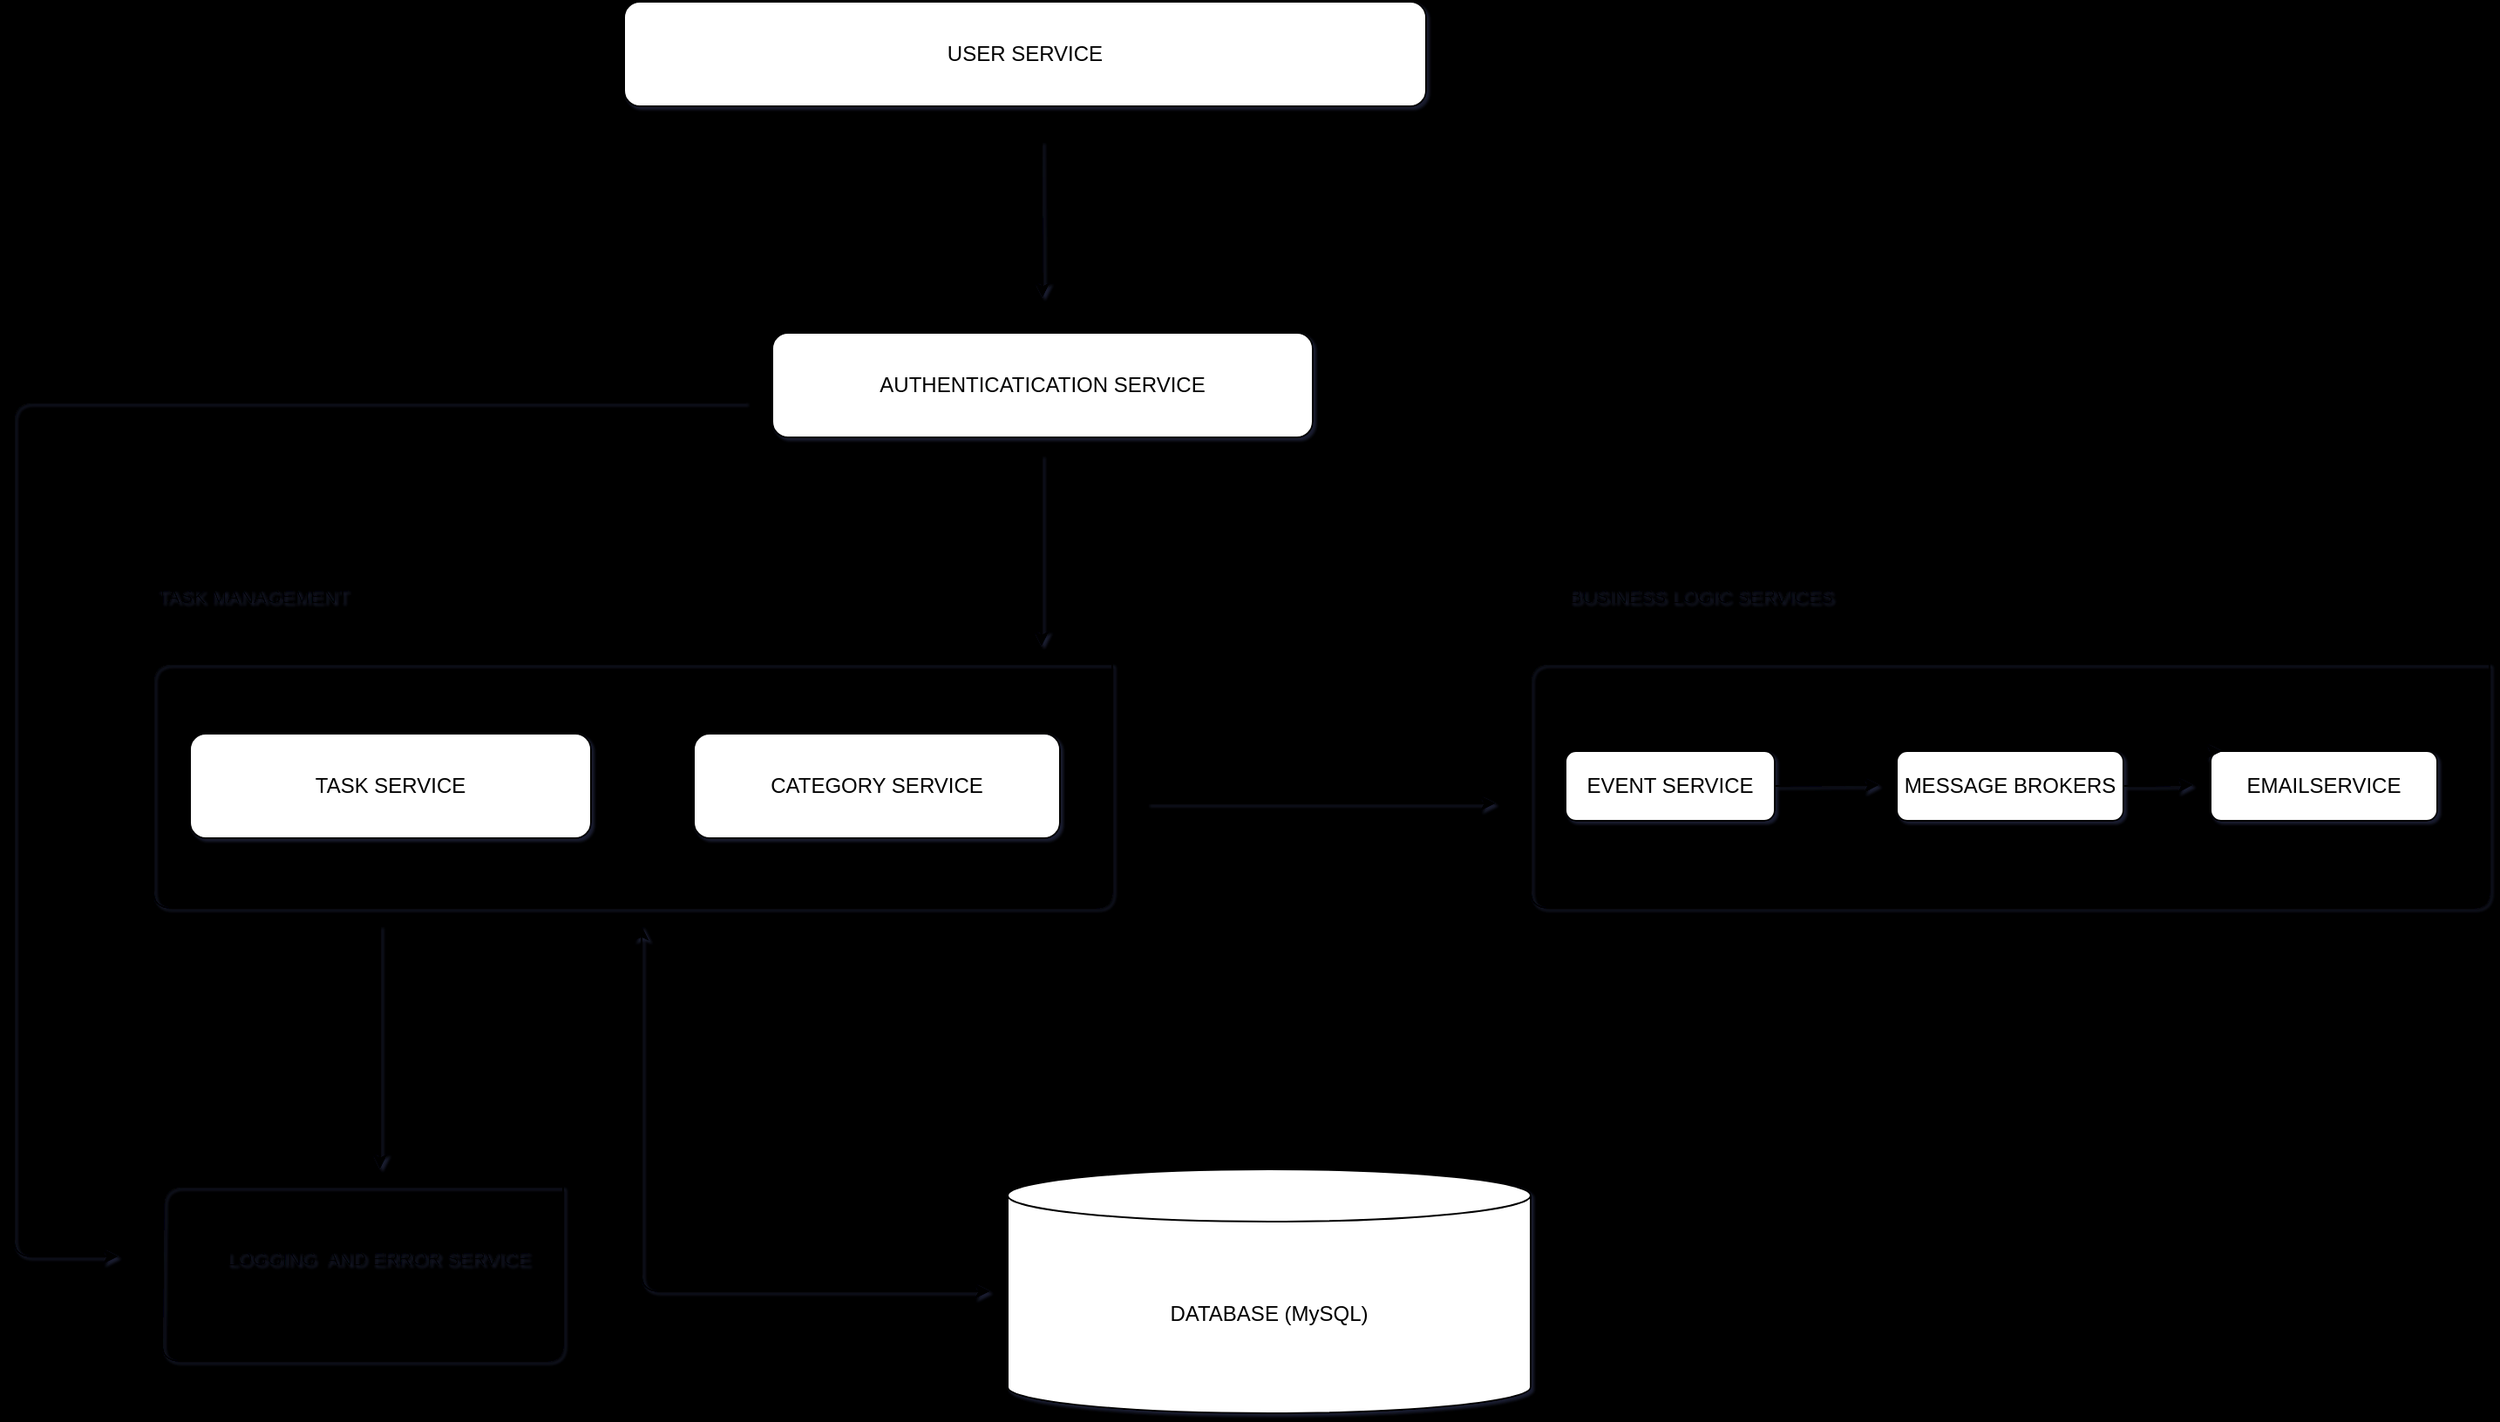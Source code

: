 <mxfile>
    <diagram id="frUeQ0AKedCLzxrBhpT2" name="Page-1">
        <mxGraphModel dx="745" dy="417" grid="1" gridSize="10" guides="1" tooltips="1" connect="1" arrows="1" fold="1" page="1" pageScale="1" pageWidth="850" pageHeight="1100" background="#000000" math="0" shadow="1">
            <root>
                <mxCell id="0"/>
                <mxCell id="1" parent="0"/>
                <mxCell id="9" value="USER SERVICE" style="rounded=1;whiteSpace=wrap;html=1;" vertex="1" parent="1">
                    <mxGeometry x="460" y="160" width="460" height="60" as="geometry"/>
                </mxCell>
                <mxCell id="10" value="TASK SERVICE" style="rounded=1;whiteSpace=wrap;html=1;" vertex="1" parent="1">
                    <mxGeometry x="211" y="580" width="230" height="60" as="geometry"/>
                </mxCell>
                <mxCell id="11" value="CATEGORY SERVICE" style="rounded=1;whiteSpace=wrap;html=1;" vertex="1" parent="1">
                    <mxGeometry x="500" y="580" width="210" height="60" as="geometry"/>
                </mxCell>
                <mxCell id="12" value="DATABASE (MySQL)" style="shape=cylinder3;whiteSpace=wrap;html=1;boundedLbl=1;backgroundOutline=1;size=15;" vertex="1" parent="1">
                    <mxGeometry x="680" y="830" width="300" height="140" as="geometry"/>
                </mxCell>
                <mxCell id="15" value="TASK MANAGEMENT" style="html=1;verticalAlign=bottom;labelBackgroundColor=none;endArrow=none;endFill=0;endSize=6;align=left;" edge="1" parent="1">
                    <mxGeometry x="-0.203" y="-30" relative="1" as="geometry">
                        <mxPoint x="740" y="540" as="sourcePoint"/>
                        <mxPoint x="740" y="540" as="targetPoint"/>
                        <Array as="points">
                            <mxPoint x="190" y="540"/>
                            <mxPoint x="190" y="680"/>
                            <mxPoint x="740" y="680"/>
                        </Array>
                        <mxPoint x="30" y="-30" as="offset"/>
                    </mxGeometry>
                </mxCell>
                <mxCell id="17" value="EVENT SERVICE" style="rounded=1;whiteSpace=wrap;html=1;" vertex="1" parent="1">
                    <mxGeometry x="1000" y="590" width="120" height="40" as="geometry"/>
                </mxCell>
                <mxCell id="18" value="EMAILSERVICE" style="rounded=1;whiteSpace=wrap;html=1;" vertex="1" parent="1">
                    <mxGeometry x="1370" y="590" width="130" height="40" as="geometry"/>
                </mxCell>
                <mxCell id="19" value="MESSAGE BROKERS" style="rounded=1;whiteSpace=wrap;html=1;" vertex="1" parent="1">
                    <mxGeometry x="1190" y="590" width="130" height="40" as="geometry"/>
                </mxCell>
                <mxCell id="20" value="BUSINESS LOGIC SERVICES" style="html=1;verticalAlign=bottom;labelBackgroundColor=none;endArrow=none;endFill=0;endSize=6;align=left;" edge="1" parent="1">
                    <mxGeometry x="-0.232" y="-30" relative="1" as="geometry">
                        <mxPoint x="1530" y="540" as="sourcePoint"/>
                        <mxPoint x="1530" y="540" as="targetPoint"/>
                        <Array as="points">
                            <mxPoint x="980" y="540"/>
                            <mxPoint x="980" y="680"/>
                            <mxPoint x="1530" y="680"/>
                        </Array>
                        <mxPoint as="offset"/>
                    </mxGeometry>
                </mxCell>
                <mxCell id="21" style="edgeStyle=none;html=1;exitX=0;exitY=0;exitDx=0;exitDy=0;entryX=0.05;entryY=0;entryDx=0;entryDy=0;entryPerimeter=0;" edge="1" parent="1" source="18" target="18">
                    <mxGeometry relative="1" as="geometry"/>
                </mxCell>
                <mxCell id="22" value="LOGGING&amp;nbsp; AND ERROR SERVICE" style="html=1;verticalAlign=bottom;labelBackgroundColor=none;endArrow=none;endFill=0;endSize=6;align=left;" edge="1" parent="1">
                    <mxGeometry x="-0.154" y="34" relative="1" as="geometry">
                        <mxPoint x="425" y="840" as="sourcePoint"/>
                        <mxPoint x="425" y="840" as="targetPoint"/>
                        <Array as="points">
                            <mxPoint x="196" y="840"/>
                            <mxPoint x="195" y="940"/>
                            <mxPoint x="425" y="940"/>
                        </Array>
                        <mxPoint x="1" as="offset"/>
                    </mxGeometry>
                </mxCell>
                <mxCell id="25" value="AUTHENTICATICATION SERVICE" style="rounded=1;whiteSpace=wrap;html=1;" vertex="1" parent="1">
                    <mxGeometry x="545" y="350" width="310" height="60" as="geometry"/>
                </mxCell>
                <mxCell id="26" value="" style="endArrow=classic;html=1;" edge="1" parent="1">
                    <mxGeometry relative="1" as="geometry">
                        <mxPoint x="699.5" y="420" as="sourcePoint"/>
                        <mxPoint x="699.5" y="530" as="targetPoint"/>
                    </mxGeometry>
                </mxCell>
                <mxCell id="29" value="" style="endArrow=classic;html=1;" edge="1" parent="1">
                    <mxGeometry relative="1" as="geometry">
                        <mxPoint x="320" y="690" as="sourcePoint"/>
                        <mxPoint x="320" y="830" as="targetPoint"/>
                    </mxGeometry>
                </mxCell>
                <mxCell id="30" value="" style="endArrow=classic;html=1;" edge="1" parent="1">
                    <mxGeometry relative="1" as="geometry">
                        <mxPoint x="530" y="390" as="sourcePoint"/>
                        <mxPoint x="170" y="880" as="targetPoint"/>
                        <Array as="points">
                            <mxPoint x="110" y="390"/>
                            <mxPoint x="110" y="880"/>
                        </Array>
                    </mxGeometry>
                </mxCell>
                <mxCell id="31" value="" style="endArrow=classic;html=1;" edge="1" parent="1">
                    <mxGeometry relative="1" as="geometry">
                        <mxPoint x="760" y="620" as="sourcePoint"/>
                        <mxPoint x="960" y="620" as="targetPoint"/>
                    </mxGeometry>
                </mxCell>
                <mxCell id="32" value="" style="endArrow=classic;startArrow=classic;html=1;" edge="1" parent="1">
                    <mxGeometry width="50" height="50" relative="1" as="geometry">
                        <mxPoint x="670" y="900" as="sourcePoint"/>
                        <mxPoint x="470" y="690" as="targetPoint"/>
                        <Array as="points">
                            <mxPoint x="470" y="900"/>
                        </Array>
                    </mxGeometry>
                </mxCell>
                <mxCell id="33" value="" style="endArrow=classic;html=1;" edge="1" parent="1">
                    <mxGeometry relative="1" as="geometry">
                        <mxPoint x="699.5" y="240" as="sourcePoint"/>
                        <mxPoint x="700" y="330" as="targetPoint"/>
                    </mxGeometry>
                </mxCell>
                <mxCell id="34" value="" style="endArrow=classic;html=1;" edge="1" parent="1">
                    <mxGeometry relative="1" as="geometry">
                        <mxPoint x="1120" y="610" as="sourcePoint"/>
                        <mxPoint x="1180" y="609.5" as="targetPoint"/>
                    </mxGeometry>
                </mxCell>
                <mxCell id="35" value="" style="endArrow=classic;html=1;" edge="1" parent="1">
                    <mxGeometry relative="1" as="geometry">
                        <mxPoint x="1320" y="610" as="sourcePoint"/>
                        <mxPoint x="1360" y="609.5" as="targetPoint"/>
                        <Array as="points">
                            <mxPoint x="1330" y="610"/>
                        </Array>
                    </mxGeometry>
                </mxCell>
            </root>
        </mxGraphModel>
    </diagram>
</mxfile>